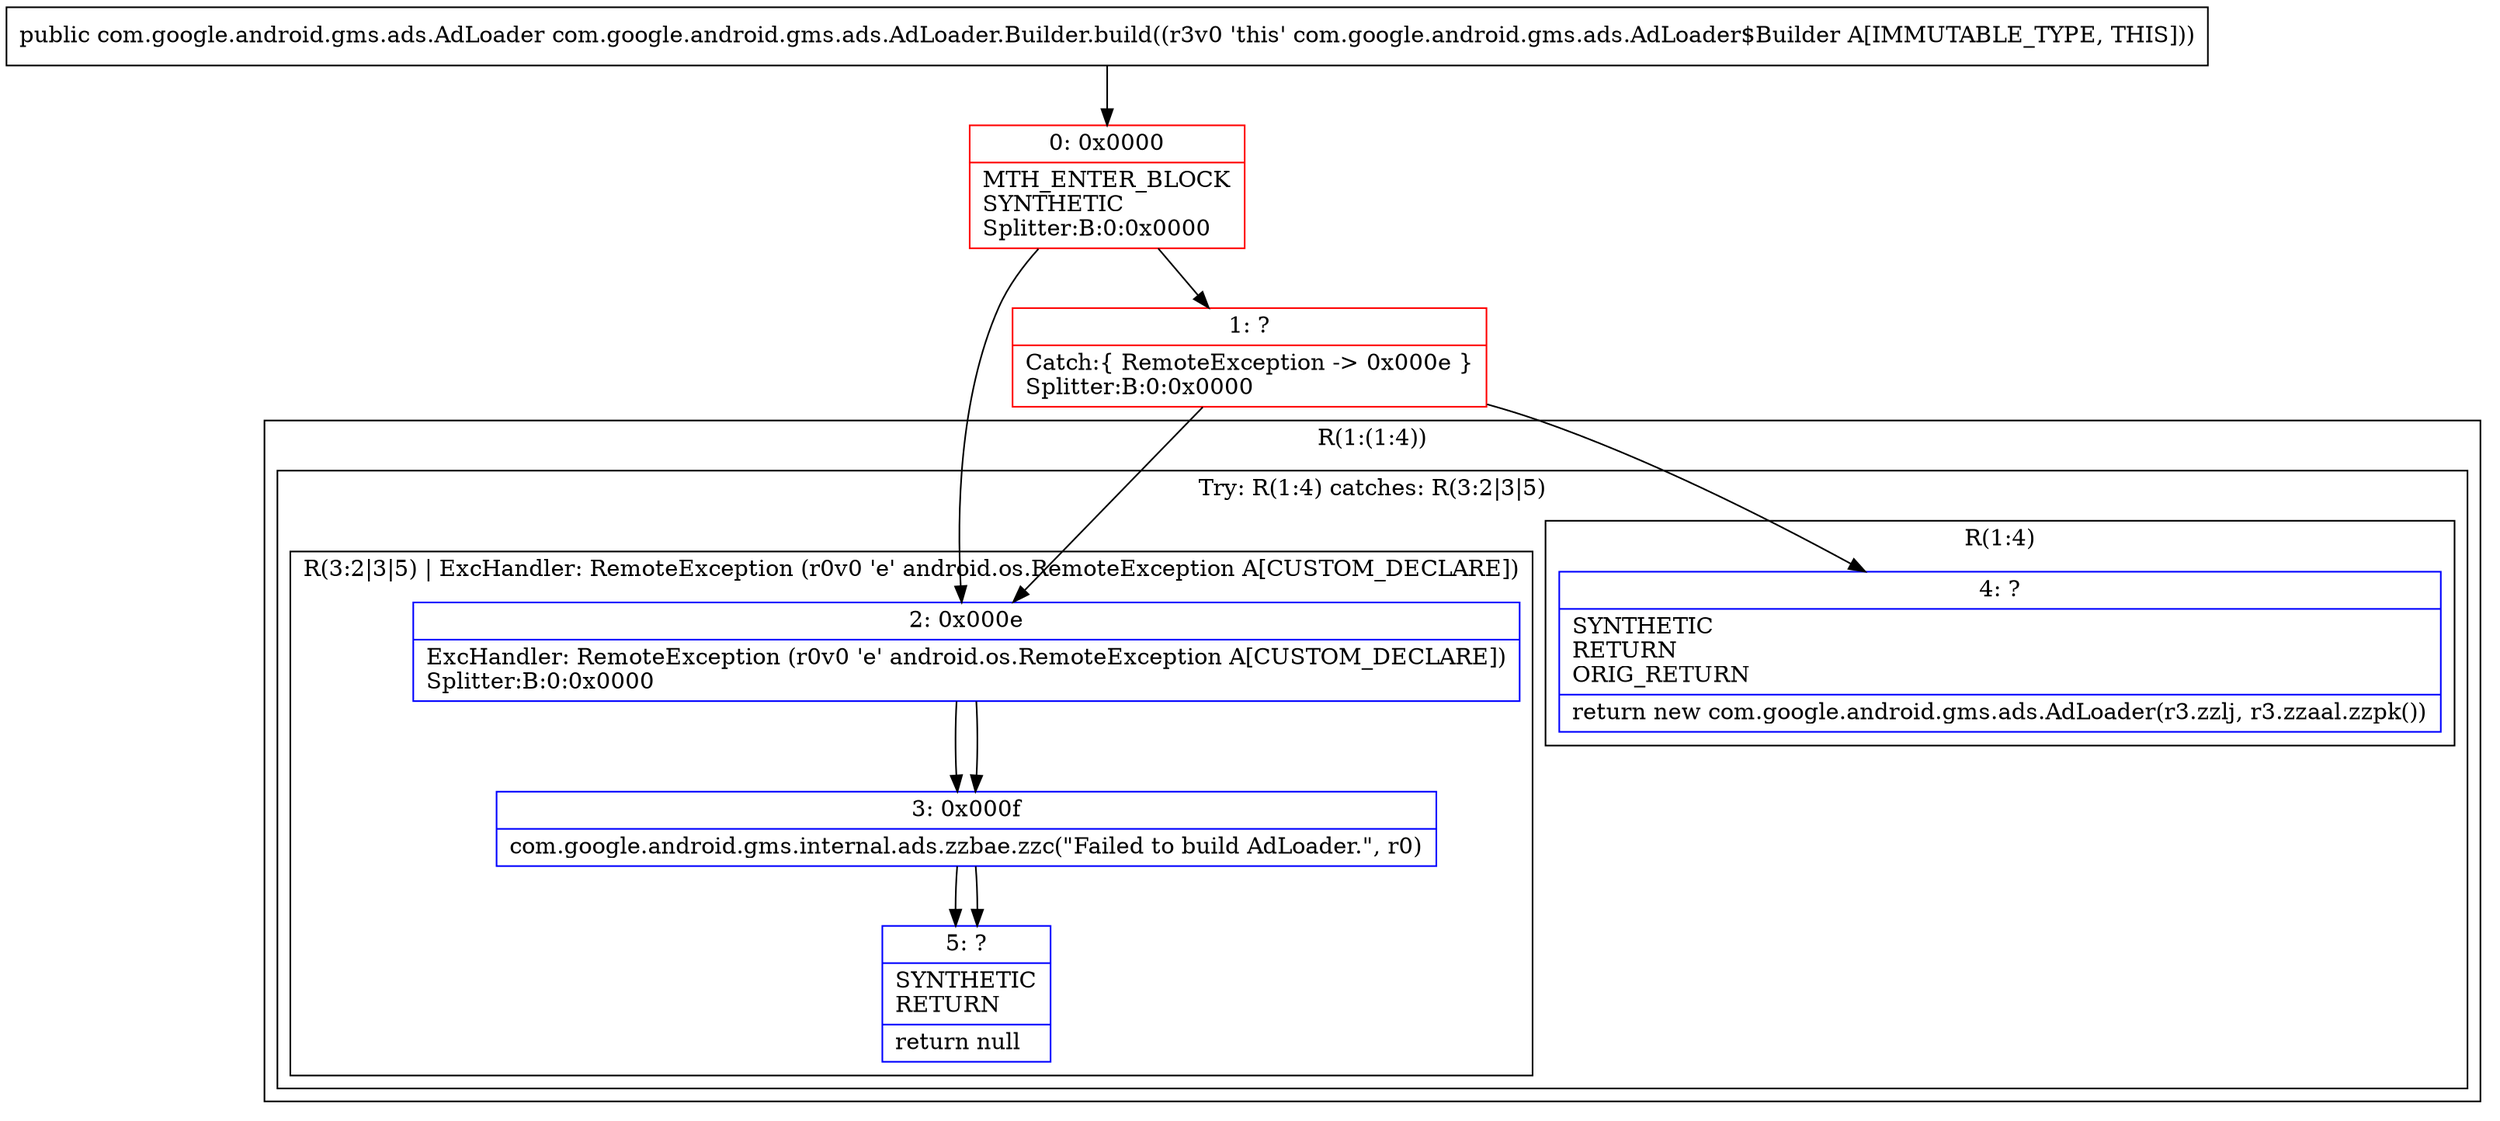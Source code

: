 digraph "CFG forcom.google.android.gms.ads.AdLoader.Builder.build()Lcom\/google\/android\/gms\/ads\/AdLoader;" {
subgraph cluster_Region_1731090222 {
label = "R(1:(1:4))";
node [shape=record,color=blue];
subgraph cluster_TryCatchRegion_2124059796 {
label = "Try: R(1:4) catches: R(3:2|3|5)";
node [shape=record,color=blue];
subgraph cluster_Region_267779018 {
label = "R(1:4)";
node [shape=record,color=blue];
Node_4 [shape=record,label="{4\:\ ?|SYNTHETIC\lRETURN\lORIG_RETURN\l|return new com.google.android.gms.ads.AdLoader(r3.zzlj, r3.zzaal.zzpk())\l}"];
}
subgraph cluster_Region_736278917 {
label = "R(3:2|3|5) | ExcHandler: RemoteException (r0v0 'e' android.os.RemoteException A[CUSTOM_DECLARE])\l";
node [shape=record,color=blue];
Node_2 [shape=record,label="{2\:\ 0x000e|ExcHandler: RemoteException (r0v0 'e' android.os.RemoteException A[CUSTOM_DECLARE])\lSplitter:B:0:0x0000\l}"];
Node_3 [shape=record,label="{3\:\ 0x000f|com.google.android.gms.internal.ads.zzbae.zzc(\"Failed to build AdLoader.\", r0)\l}"];
Node_5 [shape=record,label="{5\:\ ?|SYNTHETIC\lRETURN\l|return null\l}"];
}
}
}
subgraph cluster_Region_736278917 {
label = "R(3:2|3|5) | ExcHandler: RemoteException (r0v0 'e' android.os.RemoteException A[CUSTOM_DECLARE])\l";
node [shape=record,color=blue];
Node_2 [shape=record,label="{2\:\ 0x000e|ExcHandler: RemoteException (r0v0 'e' android.os.RemoteException A[CUSTOM_DECLARE])\lSplitter:B:0:0x0000\l}"];
Node_3 [shape=record,label="{3\:\ 0x000f|com.google.android.gms.internal.ads.zzbae.zzc(\"Failed to build AdLoader.\", r0)\l}"];
Node_5 [shape=record,label="{5\:\ ?|SYNTHETIC\lRETURN\l|return null\l}"];
}
Node_0 [shape=record,color=red,label="{0\:\ 0x0000|MTH_ENTER_BLOCK\lSYNTHETIC\lSplitter:B:0:0x0000\l}"];
Node_1 [shape=record,color=red,label="{1\:\ ?|Catch:\{ RemoteException \-\> 0x000e \}\lSplitter:B:0:0x0000\l}"];
MethodNode[shape=record,label="{public com.google.android.gms.ads.AdLoader com.google.android.gms.ads.AdLoader.Builder.build((r3v0 'this' com.google.android.gms.ads.AdLoader$Builder A[IMMUTABLE_TYPE, THIS])) }"];
MethodNode -> Node_0;
Node_2 -> Node_3;
Node_3 -> Node_5;
Node_2 -> Node_3;
Node_3 -> Node_5;
Node_0 -> Node_1;
Node_0 -> Node_2;
Node_1 -> Node_2;
Node_1 -> Node_4;
}


